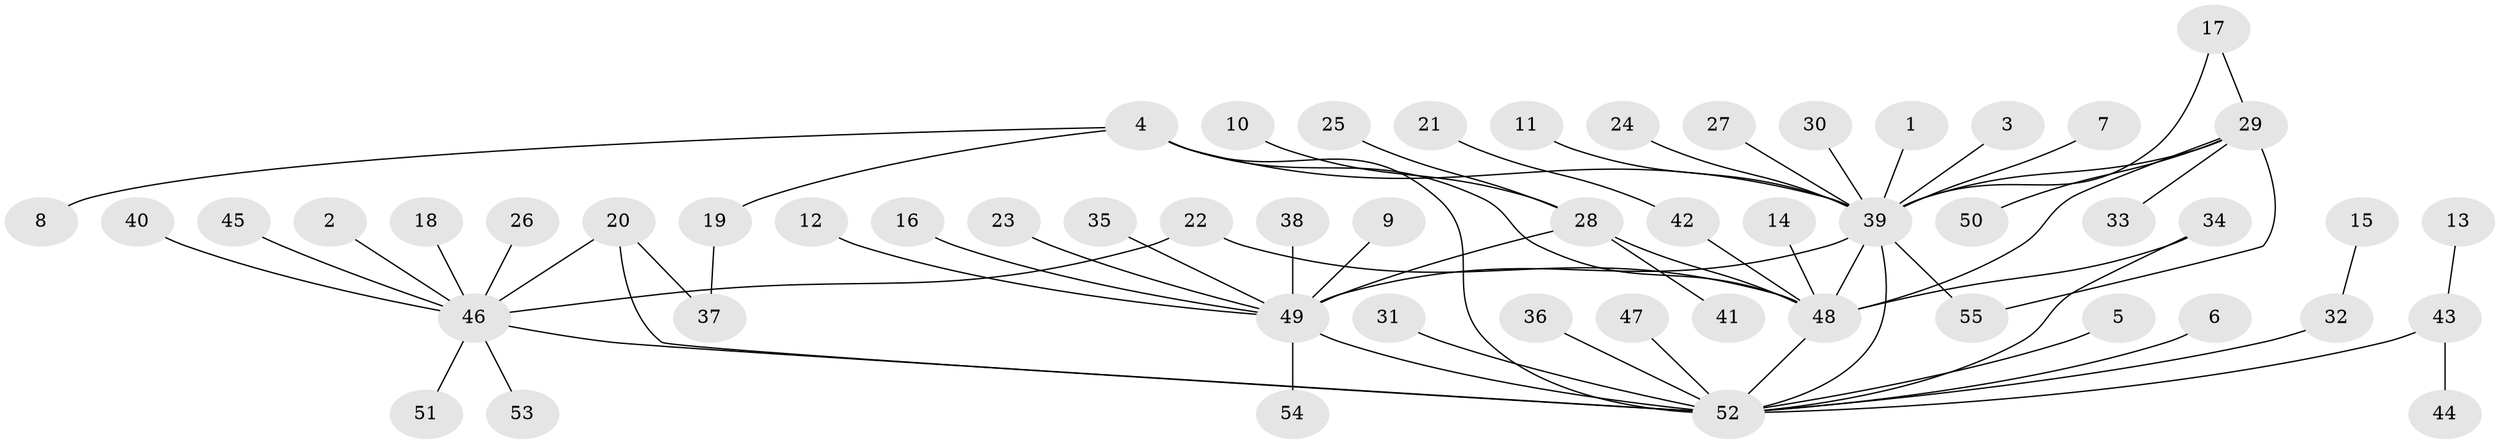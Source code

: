 // original degree distribution, {16: 0.009174311926605505, 4: 0.027522935779816515, 6: 0.01834862385321101, 12: 0.01834862385321101, 8: 0.009174311926605505, 1: 0.5871559633027523, 2: 0.1834862385321101, 3: 0.11009174311926606, 13: 0.009174311926605505, 7: 0.009174311926605505, 5: 0.01834862385321101}
// Generated by graph-tools (version 1.1) at 2025/49/03/09/25 03:49:51]
// undirected, 55 vertices, 66 edges
graph export_dot {
graph [start="1"]
  node [color=gray90,style=filled];
  1;
  2;
  3;
  4;
  5;
  6;
  7;
  8;
  9;
  10;
  11;
  12;
  13;
  14;
  15;
  16;
  17;
  18;
  19;
  20;
  21;
  22;
  23;
  24;
  25;
  26;
  27;
  28;
  29;
  30;
  31;
  32;
  33;
  34;
  35;
  36;
  37;
  38;
  39;
  40;
  41;
  42;
  43;
  44;
  45;
  46;
  47;
  48;
  49;
  50;
  51;
  52;
  53;
  54;
  55;
  1 -- 39 [weight=1.0];
  2 -- 46 [weight=1.0];
  3 -- 39 [weight=1.0];
  4 -- 8 [weight=1.0];
  4 -- 19 [weight=1.0];
  4 -- 39 [weight=1.0];
  4 -- 48 [weight=1.0];
  4 -- 52 [weight=1.0];
  5 -- 52 [weight=1.0];
  6 -- 52 [weight=1.0];
  7 -- 39 [weight=1.0];
  9 -- 49 [weight=1.0];
  10 -- 28 [weight=1.0];
  11 -- 39 [weight=1.0];
  12 -- 49 [weight=1.0];
  13 -- 43 [weight=1.0];
  14 -- 48 [weight=1.0];
  15 -- 32 [weight=1.0];
  16 -- 49 [weight=1.0];
  17 -- 29 [weight=1.0];
  17 -- 39 [weight=1.0];
  18 -- 46 [weight=1.0];
  19 -- 37 [weight=1.0];
  20 -- 37 [weight=1.0];
  20 -- 46 [weight=1.0];
  20 -- 52 [weight=1.0];
  21 -- 42 [weight=1.0];
  22 -- 46 [weight=1.0];
  22 -- 48 [weight=1.0];
  23 -- 49 [weight=1.0];
  24 -- 39 [weight=1.0];
  25 -- 28 [weight=1.0];
  26 -- 46 [weight=1.0];
  27 -- 39 [weight=1.0];
  28 -- 41 [weight=1.0];
  28 -- 48 [weight=1.0];
  28 -- 49 [weight=1.0];
  29 -- 33 [weight=1.0];
  29 -- 39 [weight=2.0];
  29 -- 48 [weight=1.0];
  29 -- 50 [weight=1.0];
  29 -- 55 [weight=1.0];
  30 -- 39 [weight=1.0];
  31 -- 52 [weight=1.0];
  32 -- 52 [weight=1.0];
  34 -- 48 [weight=1.0];
  34 -- 52 [weight=1.0];
  35 -- 49 [weight=1.0];
  36 -- 52 [weight=1.0];
  38 -- 49 [weight=1.0];
  39 -- 48 [weight=1.0];
  39 -- 49 [weight=1.0];
  39 -- 52 [weight=1.0];
  39 -- 55 [weight=1.0];
  40 -- 46 [weight=1.0];
  42 -- 48 [weight=1.0];
  43 -- 44 [weight=1.0];
  43 -- 52 [weight=1.0];
  45 -- 46 [weight=1.0];
  46 -- 51 [weight=1.0];
  46 -- 52 [weight=1.0];
  46 -- 53 [weight=1.0];
  47 -- 52 [weight=1.0];
  48 -- 52 [weight=1.0];
  49 -- 52 [weight=1.0];
  49 -- 54 [weight=1.0];
}
